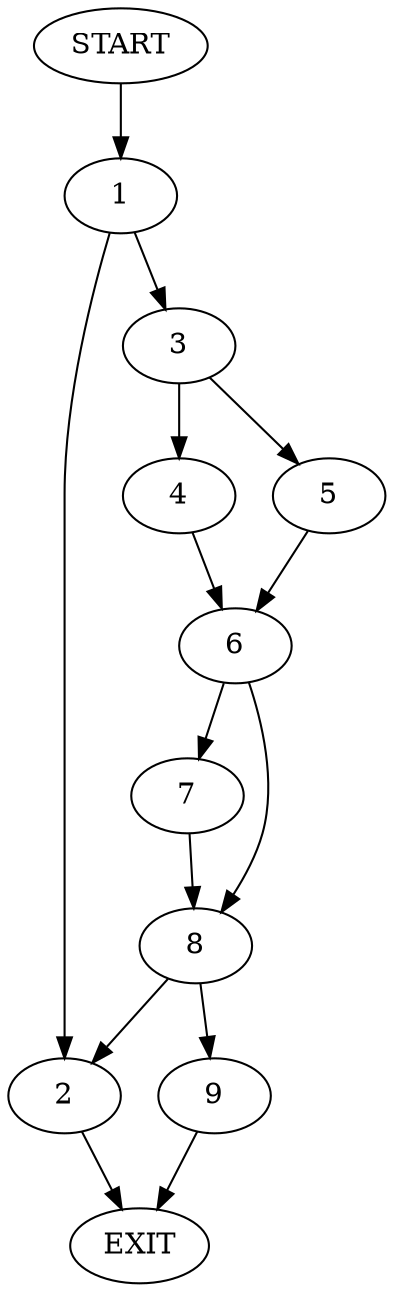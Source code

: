 digraph {
0 [label="START"]
10 [label="EXIT"]
0 -> 1
1 -> 2
1 -> 3
3 -> 4
3 -> 5
2 -> 10
4 -> 6
5 -> 6
6 -> 7
6 -> 8
7 -> 8
8 -> 2
8 -> 9
9 -> 10
}
